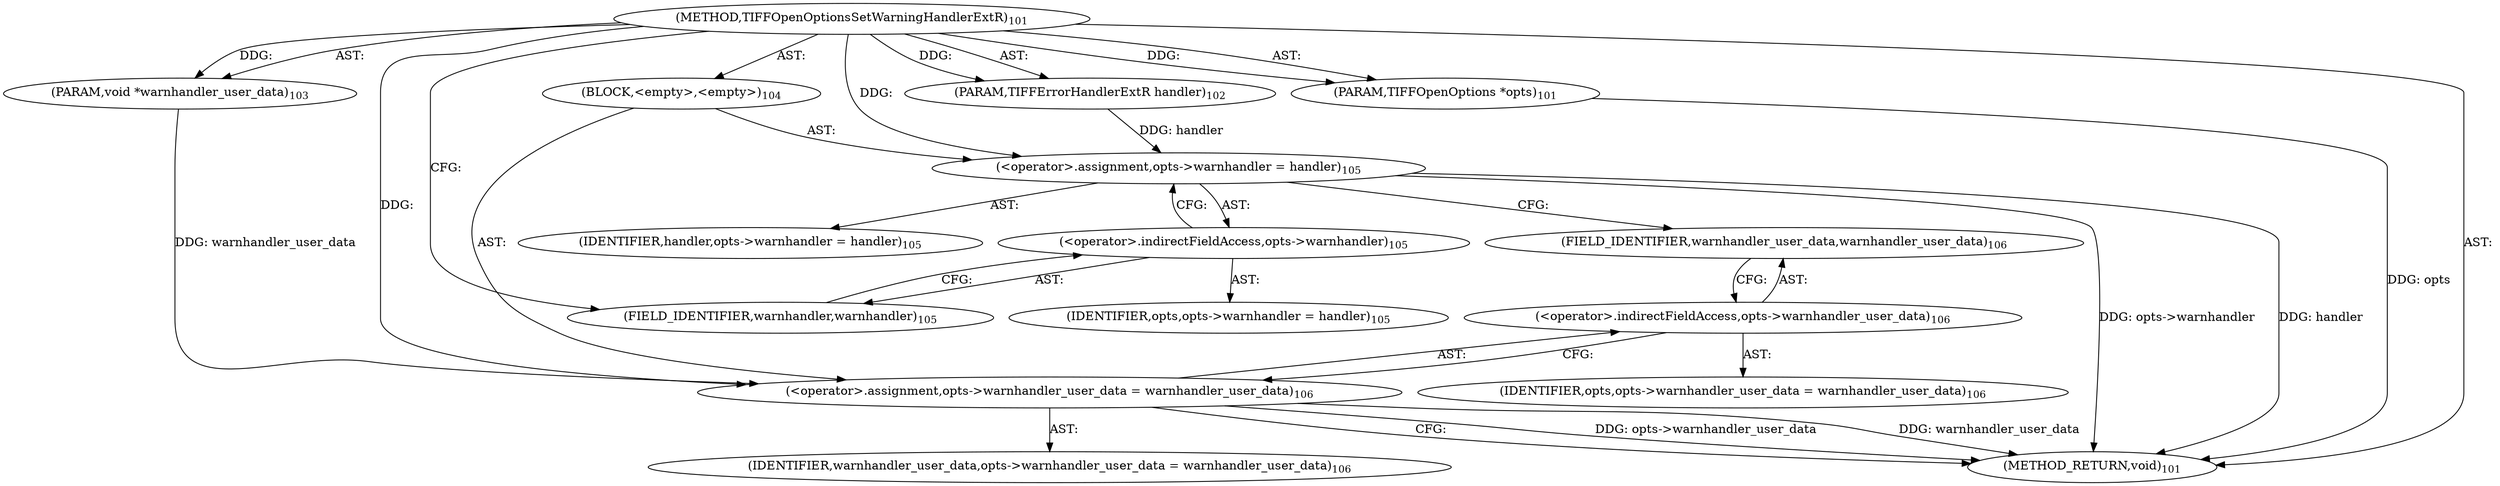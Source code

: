 digraph "TIFFOpenOptionsSetWarningHandlerExtR" {  
"155" [label = <(METHOD,TIFFOpenOptionsSetWarningHandlerExtR)<SUB>101</SUB>> ]
"156" [label = <(PARAM,TIFFOpenOptions *opts)<SUB>101</SUB>> ]
"157" [label = <(PARAM,TIFFErrorHandlerExtR handler)<SUB>102</SUB>> ]
"158" [label = <(PARAM,void *warnhandler_user_data)<SUB>103</SUB>> ]
"159" [label = <(BLOCK,&lt;empty&gt;,&lt;empty&gt;)<SUB>104</SUB>> ]
"160" [label = <(&lt;operator&gt;.assignment,opts-&gt;warnhandler = handler)<SUB>105</SUB>> ]
"161" [label = <(&lt;operator&gt;.indirectFieldAccess,opts-&gt;warnhandler)<SUB>105</SUB>> ]
"162" [label = <(IDENTIFIER,opts,opts-&gt;warnhandler = handler)<SUB>105</SUB>> ]
"163" [label = <(FIELD_IDENTIFIER,warnhandler,warnhandler)<SUB>105</SUB>> ]
"164" [label = <(IDENTIFIER,handler,opts-&gt;warnhandler = handler)<SUB>105</SUB>> ]
"165" [label = <(&lt;operator&gt;.assignment,opts-&gt;warnhandler_user_data = warnhandler_user_data)<SUB>106</SUB>> ]
"166" [label = <(&lt;operator&gt;.indirectFieldAccess,opts-&gt;warnhandler_user_data)<SUB>106</SUB>> ]
"167" [label = <(IDENTIFIER,opts,opts-&gt;warnhandler_user_data = warnhandler_user_data)<SUB>106</SUB>> ]
"168" [label = <(FIELD_IDENTIFIER,warnhandler_user_data,warnhandler_user_data)<SUB>106</SUB>> ]
"169" [label = <(IDENTIFIER,warnhandler_user_data,opts-&gt;warnhandler_user_data = warnhandler_user_data)<SUB>106</SUB>> ]
"170" [label = <(METHOD_RETURN,void)<SUB>101</SUB>> ]
  "155" -> "156"  [ label = "AST: "] 
  "155" -> "157"  [ label = "AST: "] 
  "155" -> "158"  [ label = "AST: "] 
  "155" -> "159"  [ label = "AST: "] 
  "155" -> "170"  [ label = "AST: "] 
  "159" -> "160"  [ label = "AST: "] 
  "159" -> "165"  [ label = "AST: "] 
  "160" -> "161"  [ label = "AST: "] 
  "160" -> "164"  [ label = "AST: "] 
  "161" -> "162"  [ label = "AST: "] 
  "161" -> "163"  [ label = "AST: "] 
  "165" -> "166"  [ label = "AST: "] 
  "165" -> "169"  [ label = "AST: "] 
  "166" -> "167"  [ label = "AST: "] 
  "166" -> "168"  [ label = "AST: "] 
  "160" -> "168"  [ label = "CFG: "] 
  "165" -> "170"  [ label = "CFG: "] 
  "161" -> "160"  [ label = "CFG: "] 
  "166" -> "165"  [ label = "CFG: "] 
  "163" -> "161"  [ label = "CFG: "] 
  "168" -> "166"  [ label = "CFG: "] 
  "155" -> "163"  [ label = "CFG: "] 
  "156" -> "170"  [ label = "DDG: opts"] 
  "160" -> "170"  [ label = "DDG: opts-&gt;warnhandler"] 
  "160" -> "170"  [ label = "DDG: handler"] 
  "165" -> "170"  [ label = "DDG: opts-&gt;warnhandler_user_data"] 
  "165" -> "170"  [ label = "DDG: warnhandler_user_data"] 
  "155" -> "156"  [ label = "DDG: "] 
  "155" -> "157"  [ label = "DDG: "] 
  "155" -> "158"  [ label = "DDG: "] 
  "157" -> "160"  [ label = "DDG: handler"] 
  "155" -> "160"  [ label = "DDG: "] 
  "158" -> "165"  [ label = "DDG: warnhandler_user_data"] 
  "155" -> "165"  [ label = "DDG: "] 
}
